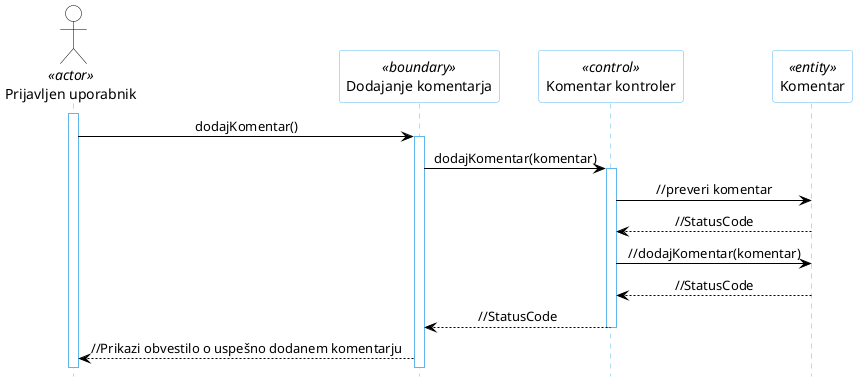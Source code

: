 @startuml
hide footbox

skinparam backgroundcolor transparent
skinparam defaultTextAlignment center
skinparam actorBorderColor black
skinparam actorBackgroundColor white
skinparam arrowColor black  
skinparam sequenceLifeLineBorderColor #5FB8EC
skinparam sequenceParticipantBorderColor #5FB8EC
skinparam sequenceParticipantBackgroundColor white

actor "Prijavljen uporabnik" as U1 <<actor>>

participant "Dodajanje komentarja" as R5 <<boundary>>
participant "Komentar kontroler" as R2 <<control>>
participant "Komentar" as R4 <<entity>>


activate U1
U1 -> R5: dodajKomentar()
activate R5
R5 -> R2: dodajKomentar(komentar)
activate R2
R2 -> R4: //preveri komentar
R4 --> R2: //StatusCode
R2 -> R4: //dodajKomentar(komentar)
R4 --> R2: //StatusCode
R2 --> R5: //StatusCode
deactivate R2
R5 --> U1: //Prikazi obvestilo o uspešno dodanem komentarju
@enduml
